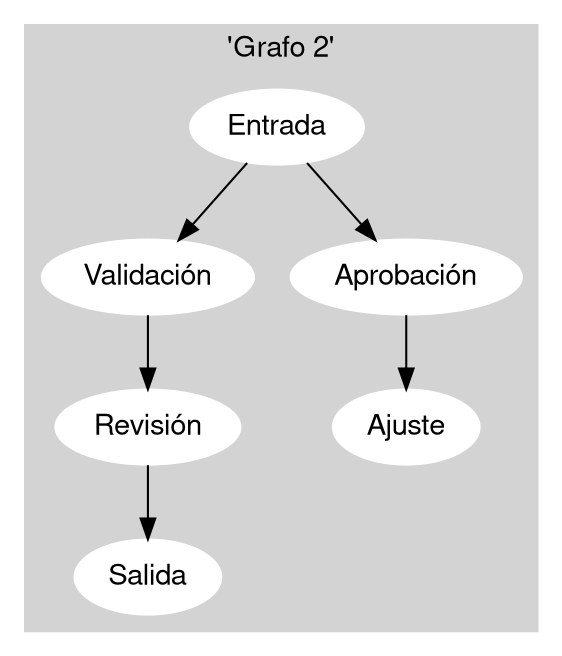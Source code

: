 digraph G {
	fontname="Helvetica,Arial,sans-serif"
	node [fontname="Helvetica,Arial,sans-serif"]
	edge [fontname="Helvetica,Arial,sans-serif"]

	subgraph cluster_0 {
		style=filled;
		color=lightgrey;
		node [style=filled,color=white];
"Entrada"
"Validación"
"Aprobación"
"Revisión"
"Ajuste"
"Salida"
;label="'Grafo 2'";}"Entrada" -> "Validación";"Entrada" -> "Aprobación";"Validación" -> "Revisión";"Aprobación" -> "Ajuste";"Revisión" -> "Salida";}